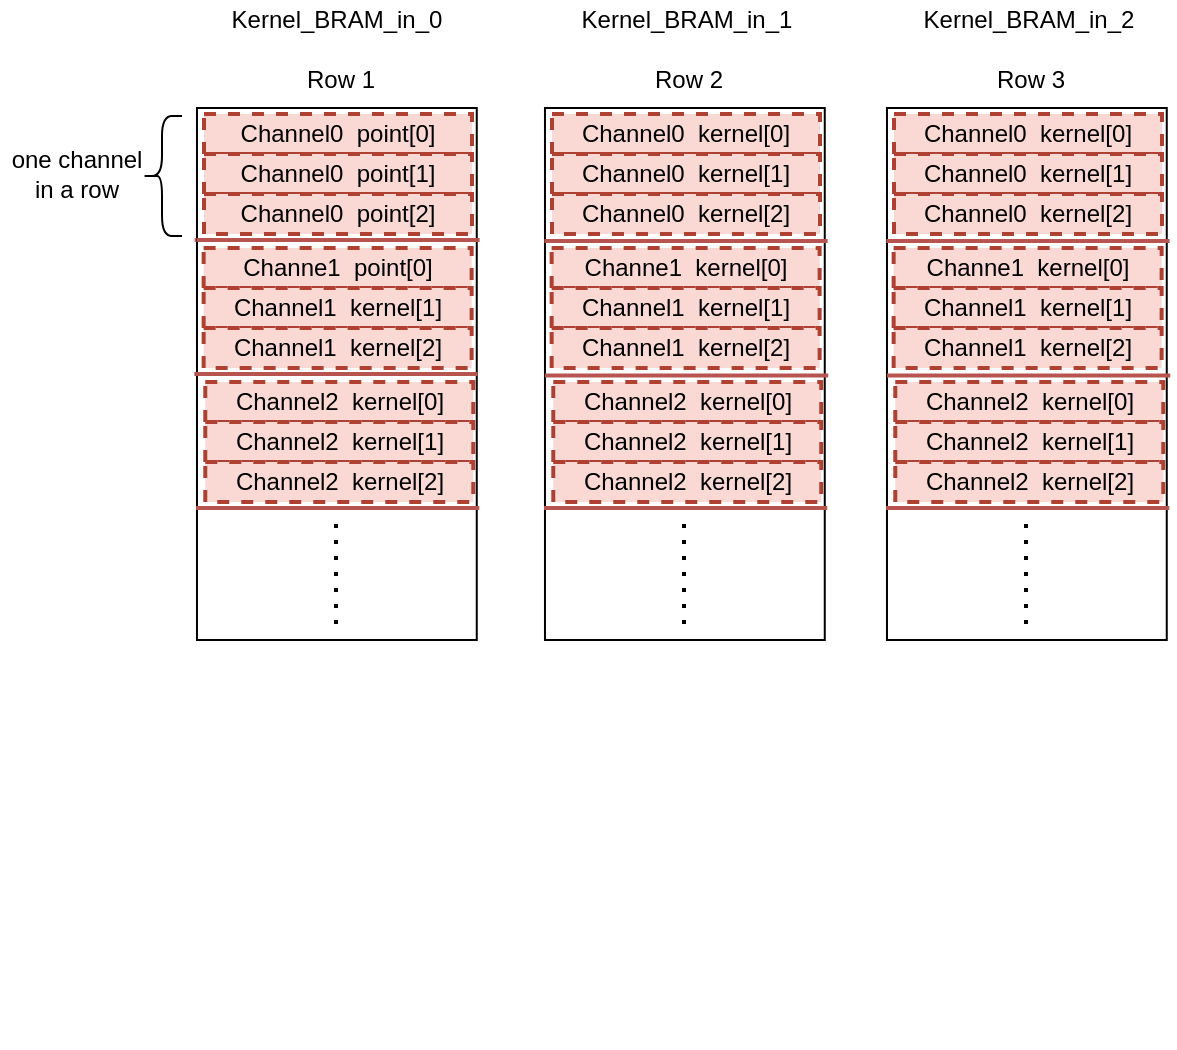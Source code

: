<mxfile version="14.6.13" type="device"><diagram id="08s4DH4F97_QalAy1xbC" name="Page-1"><mxGraphModel dx="853" dy="493" grid="0" gridSize="10" guides="1" tooltips="1" connect="1" arrows="1" fold="1" page="1" pageScale="1" pageWidth="827" pageHeight="1169" math="0" shadow="0"><root><mxCell id="0"/><mxCell id="1" parent="0"/><mxCell id="I3m2XSucbSLQDf4Z2imD-1" value="" style="group" parent="1" vertex="1" connectable="0"><mxGeometry x="110" y="100" width="160" height="474" as="geometry"/></mxCell><mxCell id="I3m2XSucbSLQDf4Z2imD-13" value="" style="endArrow=none;html=1;strokeWidth=2;fillColor=#f8cecc;strokeColor=#b85450;exitX=0.018;exitY=0.27;exitDx=0;exitDy=0;exitPerimeter=0;" parent="I3m2XSucbSLQDf4Z2imD-1" edge="1"><mxGeometry x="-99.053" y="-25" width="87.432" height="50" as="geometry"><mxPoint x="9.362" y="70" as="sourcePoint"/><mxPoint x="151.001" y="70" as="targetPoint"/></mxGeometry></mxCell><mxCell id="I3m2XSucbSLQDf4Z2imD-66" value="" style="group" parent="I3m2XSucbSLQDf4Z2imD-1" vertex="1" connectable="0"><mxGeometry x="10.49" y="4" width="139.89" height="266" as="geometry"/></mxCell><mxCell id="I3m2XSucbSLQDf4Z2imD-2" value="" style="rounded=0;whiteSpace=wrap;html=1;" parent="I3m2XSucbSLQDf4Z2imD-66" vertex="1"><mxGeometry width="139.89" height="266" as="geometry"/></mxCell><mxCell id="I3m2XSucbSLQDf4Z2imD-49" value="" style="group" parent="I3m2XSucbSLQDf4Z2imD-66" vertex="1" connectable="0"><mxGeometry x="3.51" y="3" width="134" height="60" as="geometry"/></mxCell><mxCell id="I3m2XSucbSLQDf4Z2imD-44" value="Channel0&amp;nbsp; point[0]" style="rounded=0;whiteSpace=wrap;html=1;dashed=1;strokeColor=#ae4132;strokeWidth=2;fillColor=#fad9d5;" parent="I3m2XSucbSLQDf4Z2imD-49" vertex="1"><mxGeometry width="134" height="20" as="geometry"/></mxCell><mxCell id="I3m2XSucbSLQDf4Z2imD-45" value="Channel0&amp;nbsp; point[1]" style="rounded=0;whiteSpace=wrap;html=1;dashed=1;strokeColor=#ae4132;strokeWidth=2;fillColor=#fad9d5;" parent="I3m2XSucbSLQDf4Z2imD-49" vertex="1"><mxGeometry y="20" width="134" height="20" as="geometry"/></mxCell><mxCell id="I3m2XSucbSLQDf4Z2imD-46" value="Channel0&amp;nbsp; point[2]" style="rounded=0;whiteSpace=wrap;html=1;dashed=1;strokeColor=#ae4132;strokeWidth=2;fillColor=#fad9d5;" parent="I3m2XSucbSLQDf4Z2imD-49" vertex="1"><mxGeometry y="40" width="134" height="20" as="geometry"/></mxCell><mxCell id="I3m2XSucbSLQDf4Z2imD-108" value="" style="endArrow=none;html=1;strokeWidth=2;fillColor=#f8cecc;strokeColor=#b85450;exitX=0.018;exitY=0.27;exitDx=0;exitDy=0;exitPerimeter=0;" parent="I3m2XSucbSLQDf4Z2imD-49" edge="1"><mxGeometry x="-222.233" y="-132" width="87.432" height="50" as="geometry"><mxPoint x="-3.818" y="63" as="sourcePoint"/><mxPoint x="137.821" y="63" as="targetPoint"/></mxGeometry></mxCell><mxCell id="I3m2XSucbSLQDf4Z2imD-42" value="Kernel_BRAM_in_0" style="text;html=1;align=center;verticalAlign=middle;resizable=0;points=[];autosize=1;strokeColor=none;" parent="1" vertex="1"><mxGeometry x="130" y="50" width="120" height="20" as="geometry"/></mxCell><mxCell id="I3m2XSucbSLQDf4Z2imD-51" value="" style="endArrow=none;html=1;strokeWidth=2;fillColor=#f8cecc;strokeColor=#b85450;exitX=0.018;exitY=0.27;exitDx=0;exitDy=0;exitPerimeter=0;" parent="1" edge="1"><mxGeometry x="-99.233" y="42" width="87.432" height="50" as="geometry"><mxPoint x="119.182" y="237" as="sourcePoint"/><mxPoint x="260.821" y="237" as="targetPoint"/></mxGeometry></mxCell><mxCell id="I3m2XSucbSLQDf4Z2imD-52" value="" style="group" parent="1" vertex="1" connectable="0"><mxGeometry x="123.82" y="174" width="134" height="60" as="geometry"/></mxCell><mxCell id="I3m2XSucbSLQDf4Z2imD-53" value="Channe1&amp;nbsp; point[0]" style="rounded=0;whiteSpace=wrap;html=1;dashed=1;strokeColor=#ae4132;strokeWidth=2;fillColor=#fad9d5;" parent="I3m2XSucbSLQDf4Z2imD-52" vertex="1"><mxGeometry width="134" height="20" as="geometry"/></mxCell><mxCell id="I3m2XSucbSLQDf4Z2imD-54" value="Channel1&amp;nbsp; kernel[1]" style="rounded=0;whiteSpace=wrap;html=1;dashed=1;strokeColor=#ae4132;strokeWidth=2;fillColor=#fad9d5;" parent="I3m2XSucbSLQDf4Z2imD-52" vertex="1"><mxGeometry y="20" width="134" height="20" as="geometry"/></mxCell><mxCell id="I3m2XSucbSLQDf4Z2imD-55" value="Channel1&amp;nbsp; kernel[2]" style="rounded=0;whiteSpace=wrap;html=1;dashed=1;strokeColor=#ae4132;strokeWidth=2;fillColor=#fad9d5;" parent="I3m2XSucbSLQDf4Z2imD-52" vertex="1"><mxGeometry y="40" width="134" height="20" as="geometry"/></mxCell><mxCell id="I3m2XSucbSLQDf4Z2imD-56" value="" style="endArrow=none;html=1;strokeWidth=2;fillColor=#f8cecc;strokeColor=#b85450;exitX=0.018;exitY=0.27;exitDx=0;exitDy=0;exitPerimeter=0;" parent="1" edge="1"><mxGeometry x="-98.413" y="109" width="87.432" height="50" as="geometry"><mxPoint x="120.002" y="304" as="sourcePoint"/><mxPoint x="261.641" y="304" as="targetPoint"/></mxGeometry></mxCell><mxCell id="I3m2XSucbSLQDf4Z2imD-57" value="" style="group" parent="1" vertex="1" connectable="0"><mxGeometry x="124.64" y="241" width="134" height="60" as="geometry"/></mxCell><mxCell id="I3m2XSucbSLQDf4Z2imD-58" value="Channel2&amp;nbsp; kernel[0]" style="rounded=0;whiteSpace=wrap;html=1;dashed=1;strokeColor=#ae4132;strokeWidth=2;fillColor=#fad9d5;" parent="I3m2XSucbSLQDf4Z2imD-57" vertex="1"><mxGeometry width="134" height="20" as="geometry"/></mxCell><mxCell id="I3m2XSucbSLQDf4Z2imD-59" value="Channel2&amp;nbsp; kernel[1]" style="rounded=0;whiteSpace=wrap;html=1;dashed=1;strokeColor=#ae4132;strokeWidth=2;fillColor=#fad9d5;" parent="I3m2XSucbSLQDf4Z2imD-57" vertex="1"><mxGeometry y="20" width="134" height="20" as="geometry"/></mxCell><mxCell id="I3m2XSucbSLQDf4Z2imD-60" value="Channel2&amp;nbsp; kernel[2]" style="rounded=0;whiteSpace=wrap;html=1;dashed=1;strokeColor=#ae4132;strokeWidth=2;fillColor=#fad9d5;" parent="I3m2XSucbSLQDf4Z2imD-57" vertex="1"><mxGeometry y="40" width="134" height="20" as="geometry"/></mxCell><mxCell id="I3m2XSucbSLQDf4Z2imD-62" value="" style="endArrow=none;dashed=1;html=1;dashPattern=1 3;strokeWidth=2;" parent="1" edge="1"><mxGeometry width="50" height="50" relative="1" as="geometry"><mxPoint x="190" y="362" as="sourcePoint"/><mxPoint x="190" y="312" as="targetPoint"/></mxGeometry></mxCell><mxCell id="I3m2XSucbSLQDf4Z2imD-63" value="" style="shape=curlyBracket;whiteSpace=wrap;html=1;rounded=1;" parent="1" vertex="1"><mxGeometry x="93" y="108" width="20" height="60" as="geometry"/></mxCell><mxCell id="I3m2XSucbSLQDf4Z2imD-64" value="Row 1" style="text;html=1;align=center;verticalAlign=middle;resizable=0;points=[];autosize=1;strokeColor=none;" parent="1" vertex="1"><mxGeometry x="169.64" y="81" width="44" height="18" as="geometry"/></mxCell><mxCell id="I3m2XSucbSLQDf4Z2imD-65" value="one channel&lt;br&gt;in a row" style="text;html=1;align=center;verticalAlign=middle;resizable=0;points=[];autosize=1;strokeColor=none;" parent="1" vertex="1"><mxGeometry x="22" y="121" width="76" height="31" as="geometry"/></mxCell><mxCell id="I3m2XSucbSLQDf4Z2imD-111" value="" style="group" parent="1" vertex="1" connectable="0"><mxGeometry x="294.002" y="80" width="141.639" height="290" as="geometry"/></mxCell><mxCell id="I3m2XSucbSLQDf4Z2imD-91" value="" style="group" parent="I3m2XSucbSLQDf4Z2imD-111" vertex="1" connectable="0"><mxGeometry x="0.488" y="24" width="139.89" height="266" as="geometry"/></mxCell><mxCell id="I3m2XSucbSLQDf4Z2imD-92" value="" style="rounded=0;whiteSpace=wrap;html=1;" parent="I3m2XSucbSLQDf4Z2imD-91" vertex="1"><mxGeometry width="139.89" height="266" as="geometry"/></mxCell><mxCell id="I3m2XSucbSLQDf4Z2imD-93" value="" style="group" parent="I3m2XSucbSLQDf4Z2imD-91" vertex="1" connectable="0"><mxGeometry x="3.51" y="3" width="134" height="60" as="geometry"/></mxCell><mxCell id="I3m2XSucbSLQDf4Z2imD-94" value="Channel0&amp;nbsp; kernel[0]" style="rounded=0;whiteSpace=wrap;html=1;dashed=1;strokeColor=#ae4132;strokeWidth=2;fillColor=#fad9d5;" parent="I3m2XSucbSLQDf4Z2imD-93" vertex="1"><mxGeometry width="134" height="20" as="geometry"/></mxCell><mxCell id="I3m2XSucbSLQDf4Z2imD-95" value="Channel0&amp;nbsp; kernel[1]" style="rounded=0;whiteSpace=wrap;html=1;dashed=1;strokeColor=#ae4132;strokeWidth=2;fillColor=#fad9d5;" parent="I3m2XSucbSLQDf4Z2imD-93" vertex="1"><mxGeometry y="20" width="134" height="20" as="geometry"/></mxCell><mxCell id="I3m2XSucbSLQDf4Z2imD-96" value="Channel0&amp;nbsp; kernel[2]" style="rounded=0;whiteSpace=wrap;html=1;dashed=1;strokeColor=#ae4132;strokeWidth=2;fillColor=#fad9d5;" parent="I3m2XSucbSLQDf4Z2imD-93" vertex="1"><mxGeometry y="40" width="134" height="20" as="geometry"/></mxCell><mxCell id="I3m2XSucbSLQDf4Z2imD-109" value="" style="endArrow=none;html=1;strokeWidth=2;fillColor=#f8cecc;strokeColor=#b85450;exitX=0.018;exitY=0.27;exitDx=0;exitDy=0;exitPerimeter=0;" parent="I3m2XSucbSLQDf4Z2imD-93" edge="1"><mxGeometry x="-222.233" y="-131.48" width="87.432" height="50" as="geometry"><mxPoint x="-3.818" y="63.52" as="sourcePoint"/><mxPoint x="137.821" y="63.52" as="targetPoint"/></mxGeometry></mxCell><mxCell id="I3m2XSucbSLQDf4Z2imD-110" value="" style="endArrow=none;html=1;strokeWidth=2;fillColor=#f8cecc;strokeColor=#b85450;exitX=0.018;exitY=0.27;exitDx=0;exitDy=0;exitPerimeter=0;" parent="I3m2XSucbSLQDf4Z2imD-91" edge="1"><mxGeometry x="-218.413" y="-61.24" width="87.432" height="50" as="geometry"><mxPoint x="0.002" y="133.76" as="sourcePoint"/><mxPoint x="141.641" y="133.76" as="targetPoint"/></mxGeometry></mxCell><mxCell id="I3m2XSucbSLQDf4Z2imD-97" value="" style="group" parent="I3m2XSucbSLQDf4Z2imD-111" vertex="1" connectable="0"><mxGeometry x="3.818" y="94" width="134" height="60" as="geometry"/></mxCell><mxCell id="I3m2XSucbSLQDf4Z2imD-98" value="Channe1&amp;nbsp; kernel[0]" style="rounded=0;whiteSpace=wrap;html=1;dashed=1;strokeColor=#ae4132;strokeWidth=2;fillColor=#fad9d5;" parent="I3m2XSucbSLQDf4Z2imD-97" vertex="1"><mxGeometry width="134" height="20" as="geometry"/></mxCell><mxCell id="I3m2XSucbSLQDf4Z2imD-99" value="Channel1&amp;nbsp; kernel[1]" style="rounded=0;whiteSpace=wrap;html=1;dashed=1;strokeColor=#ae4132;strokeWidth=2;fillColor=#fad9d5;" parent="I3m2XSucbSLQDf4Z2imD-97" vertex="1"><mxGeometry y="20" width="134" height="20" as="geometry"/></mxCell><mxCell id="I3m2XSucbSLQDf4Z2imD-100" value="Channel1&amp;nbsp; kernel[2]" style="rounded=0;whiteSpace=wrap;html=1;dashed=1;strokeColor=#ae4132;strokeWidth=2;fillColor=#fad9d5;" parent="I3m2XSucbSLQDf4Z2imD-97" vertex="1"><mxGeometry y="40" width="134" height="20" as="geometry"/></mxCell><mxCell id="I3m2XSucbSLQDf4Z2imD-101" value="" style="endArrow=none;html=1;strokeWidth=2;fillColor=#f8cecc;strokeColor=#b85450;exitX=0.018;exitY=0.27;exitDx=0;exitDy=0;exitPerimeter=0;" parent="I3m2XSucbSLQDf4Z2imD-111" edge="1"><mxGeometry x="-218.415" y="29" width="87.432" height="50" as="geometry"><mxPoint y="224.0" as="sourcePoint"/><mxPoint x="141.639" y="224.0" as="targetPoint"/></mxGeometry></mxCell><mxCell id="I3m2XSucbSLQDf4Z2imD-102" value="" style="group" parent="I3m2XSucbSLQDf4Z2imD-111" vertex="1" connectable="0"><mxGeometry x="4.638" y="161" width="134" height="60" as="geometry"/></mxCell><mxCell id="I3m2XSucbSLQDf4Z2imD-103" value="Channel2&amp;nbsp; kernel[0]" style="rounded=0;whiteSpace=wrap;html=1;dashed=1;strokeColor=#ae4132;strokeWidth=2;fillColor=#fad9d5;" parent="I3m2XSucbSLQDf4Z2imD-102" vertex="1"><mxGeometry width="134" height="20" as="geometry"/></mxCell><mxCell id="I3m2XSucbSLQDf4Z2imD-104" value="Channel2&amp;nbsp; kernel[1]" style="rounded=0;whiteSpace=wrap;html=1;dashed=1;strokeColor=#ae4132;strokeWidth=2;fillColor=#fad9d5;" parent="I3m2XSucbSLQDf4Z2imD-102" vertex="1"><mxGeometry y="20" width="134" height="20" as="geometry"/></mxCell><mxCell id="I3m2XSucbSLQDf4Z2imD-105" value="Channel2&amp;nbsp; kernel[2]" style="rounded=0;whiteSpace=wrap;html=1;dashed=1;strokeColor=#ae4132;strokeWidth=2;fillColor=#fad9d5;" parent="I3m2XSucbSLQDf4Z2imD-102" vertex="1"><mxGeometry y="40" width="134" height="20" as="geometry"/></mxCell><mxCell id="I3m2XSucbSLQDf4Z2imD-106" value="" style="endArrow=none;dashed=1;html=1;dashPattern=1 3;strokeWidth=2;" parent="I3m2XSucbSLQDf4Z2imD-111" edge="1"><mxGeometry width="50" height="50" relative="1" as="geometry"><mxPoint x="69.998" y="282" as="sourcePoint"/><mxPoint x="69.998" y="232" as="targetPoint"/></mxGeometry></mxCell><mxCell id="I3m2XSucbSLQDf4Z2imD-107" value="Row 2" style="text;html=1;align=center;verticalAlign=middle;resizable=0;points=[];autosize=1;strokeColor=none;" parent="I3m2XSucbSLQDf4Z2imD-111" vertex="1"><mxGeometry x="49.638" y="1" width="44" height="18" as="geometry"/></mxCell><mxCell id="I3m2XSucbSLQDf4Z2imD-113" value="" style="group" parent="1" vertex="1" connectable="0"><mxGeometry x="465.002" y="80" width="141.639" height="290" as="geometry"/></mxCell><mxCell id="I3m2XSucbSLQDf4Z2imD-114" value="" style="group" parent="I3m2XSucbSLQDf4Z2imD-113" vertex="1" connectable="0"><mxGeometry x="0.488" y="24" width="139.89" height="266" as="geometry"/></mxCell><mxCell id="I3m2XSucbSLQDf4Z2imD-115" value="" style="rounded=0;whiteSpace=wrap;html=1;" parent="I3m2XSucbSLQDf4Z2imD-114" vertex="1"><mxGeometry width="139.89" height="266" as="geometry"/></mxCell><mxCell id="I3m2XSucbSLQDf4Z2imD-116" value="" style="group" parent="I3m2XSucbSLQDf4Z2imD-114" vertex="1" connectable="0"><mxGeometry x="3.51" y="3" width="134" height="60" as="geometry"/></mxCell><mxCell id="I3m2XSucbSLQDf4Z2imD-117" value="Channel0&amp;nbsp; kernel[0]" style="rounded=0;whiteSpace=wrap;html=1;dashed=1;strokeColor=#ae4132;strokeWidth=2;fillColor=#fad9d5;" parent="I3m2XSucbSLQDf4Z2imD-116" vertex="1"><mxGeometry width="134" height="20" as="geometry"/></mxCell><mxCell id="I3m2XSucbSLQDf4Z2imD-118" value="Channel0&amp;nbsp; kernel[1]" style="rounded=0;whiteSpace=wrap;html=1;dashed=1;strokeColor=#ae4132;strokeWidth=2;fillColor=#fad9d5;" parent="I3m2XSucbSLQDf4Z2imD-116" vertex="1"><mxGeometry y="20" width="134" height="20" as="geometry"/></mxCell><mxCell id="I3m2XSucbSLQDf4Z2imD-119" value="Channel0&amp;nbsp; kernel[2]" style="rounded=0;whiteSpace=wrap;html=1;dashed=1;strokeColor=#ae4132;strokeWidth=2;fillColor=#fad9d5;" parent="I3m2XSucbSLQDf4Z2imD-116" vertex="1"><mxGeometry y="40" width="134" height="20" as="geometry"/></mxCell><mxCell id="I3m2XSucbSLQDf4Z2imD-120" value="" style="endArrow=none;html=1;strokeWidth=2;fillColor=#f8cecc;strokeColor=#b85450;exitX=0.018;exitY=0.27;exitDx=0;exitDy=0;exitPerimeter=0;" parent="I3m2XSucbSLQDf4Z2imD-116" edge="1"><mxGeometry x="-222.233" y="-131.48" width="87.432" height="50" as="geometry"><mxPoint x="-3.818" y="63.52" as="sourcePoint"/><mxPoint x="137.821" y="63.52" as="targetPoint"/></mxGeometry></mxCell><mxCell id="I3m2XSucbSLQDf4Z2imD-121" value="" style="endArrow=none;html=1;strokeWidth=2;fillColor=#f8cecc;strokeColor=#b85450;exitX=0.018;exitY=0.27;exitDx=0;exitDy=0;exitPerimeter=0;" parent="I3m2XSucbSLQDf4Z2imD-114" edge="1"><mxGeometry x="-218.413" y="-61.24" width="87.432" height="50" as="geometry"><mxPoint x="0.002" y="133.76" as="sourcePoint"/><mxPoint x="141.641" y="133.76" as="targetPoint"/></mxGeometry></mxCell><mxCell id="I3m2XSucbSLQDf4Z2imD-122" value="" style="group" parent="I3m2XSucbSLQDf4Z2imD-113" vertex="1" connectable="0"><mxGeometry x="3.818" y="94" width="134" height="60" as="geometry"/></mxCell><mxCell id="I3m2XSucbSLQDf4Z2imD-123" value="Channe1&amp;nbsp; kernel[0]" style="rounded=0;whiteSpace=wrap;html=1;dashed=1;strokeColor=#ae4132;strokeWidth=2;fillColor=#fad9d5;" parent="I3m2XSucbSLQDf4Z2imD-122" vertex="1"><mxGeometry width="134" height="20" as="geometry"/></mxCell><mxCell id="I3m2XSucbSLQDf4Z2imD-124" value="Channel1&amp;nbsp; kernel[1]" style="rounded=0;whiteSpace=wrap;html=1;dashed=1;strokeColor=#ae4132;strokeWidth=2;fillColor=#fad9d5;" parent="I3m2XSucbSLQDf4Z2imD-122" vertex="1"><mxGeometry y="20" width="134" height="20" as="geometry"/></mxCell><mxCell id="I3m2XSucbSLQDf4Z2imD-125" value="Channel1&amp;nbsp; kernel[2]" style="rounded=0;whiteSpace=wrap;html=1;dashed=1;strokeColor=#ae4132;strokeWidth=2;fillColor=#fad9d5;" parent="I3m2XSucbSLQDf4Z2imD-122" vertex="1"><mxGeometry y="40" width="134" height="20" as="geometry"/></mxCell><mxCell id="I3m2XSucbSLQDf4Z2imD-126" value="" style="endArrow=none;html=1;strokeWidth=2;fillColor=#f8cecc;strokeColor=#b85450;exitX=0.018;exitY=0.27;exitDx=0;exitDy=0;exitPerimeter=0;" parent="I3m2XSucbSLQDf4Z2imD-113" edge="1"><mxGeometry x="-218.415" y="29" width="87.432" height="50" as="geometry"><mxPoint y="224.0" as="sourcePoint"/><mxPoint x="141.639" y="224.0" as="targetPoint"/></mxGeometry></mxCell><mxCell id="I3m2XSucbSLQDf4Z2imD-127" value="" style="group" parent="I3m2XSucbSLQDf4Z2imD-113" vertex="1" connectable="0"><mxGeometry x="4.638" y="161" width="134" height="60" as="geometry"/></mxCell><mxCell id="I3m2XSucbSLQDf4Z2imD-128" value="Channel2&amp;nbsp; kernel[0]" style="rounded=0;whiteSpace=wrap;html=1;dashed=1;strokeColor=#ae4132;strokeWidth=2;fillColor=#fad9d5;" parent="I3m2XSucbSLQDf4Z2imD-127" vertex="1"><mxGeometry width="134" height="20" as="geometry"/></mxCell><mxCell id="I3m2XSucbSLQDf4Z2imD-129" value="Channel2&amp;nbsp; kernel[1]" style="rounded=0;whiteSpace=wrap;html=1;dashed=1;strokeColor=#ae4132;strokeWidth=2;fillColor=#fad9d5;" parent="I3m2XSucbSLQDf4Z2imD-127" vertex="1"><mxGeometry y="20" width="134" height="20" as="geometry"/></mxCell><mxCell id="I3m2XSucbSLQDf4Z2imD-130" value="Channel2&amp;nbsp; kernel[2]" style="rounded=0;whiteSpace=wrap;html=1;dashed=1;strokeColor=#ae4132;strokeWidth=2;fillColor=#fad9d5;" parent="I3m2XSucbSLQDf4Z2imD-127" vertex="1"><mxGeometry y="40" width="134" height="20" as="geometry"/></mxCell><mxCell id="I3m2XSucbSLQDf4Z2imD-131" value="" style="endArrow=none;dashed=1;html=1;dashPattern=1 3;strokeWidth=2;" parent="I3m2XSucbSLQDf4Z2imD-113" edge="1"><mxGeometry width="50" height="50" relative="1" as="geometry"><mxPoint x="69.998" y="282" as="sourcePoint"/><mxPoint x="69.998" y="232" as="targetPoint"/></mxGeometry></mxCell><mxCell id="I3m2XSucbSLQDf4Z2imD-132" value="Row 3" style="text;html=1;align=center;verticalAlign=middle;resizable=0;points=[];autosize=1;strokeColor=none;" parent="I3m2XSucbSLQDf4Z2imD-113" vertex="1"><mxGeometry x="49.638" y="1" width="44" height="18" as="geometry"/></mxCell><mxCell id="I3m2XSucbSLQDf4Z2imD-133" value="Kernel_BRAM_in_1" style="text;html=1;align=center;verticalAlign=middle;resizable=0;points=[];autosize=1;strokeColor=none;" parent="1" vertex="1"><mxGeometry x="304.82" y="50" width="120" height="20" as="geometry"/></mxCell><mxCell id="I3m2XSucbSLQDf4Z2imD-134" value="Kernel_BRAM_in_2" style="text;html=1;align=center;verticalAlign=middle;resizable=0;points=[];autosize=1;strokeColor=none;" parent="1" vertex="1"><mxGeometry x="475.82" y="50" width="120" height="20" as="geometry"/></mxCell></root></mxGraphModel></diagram></mxfile>